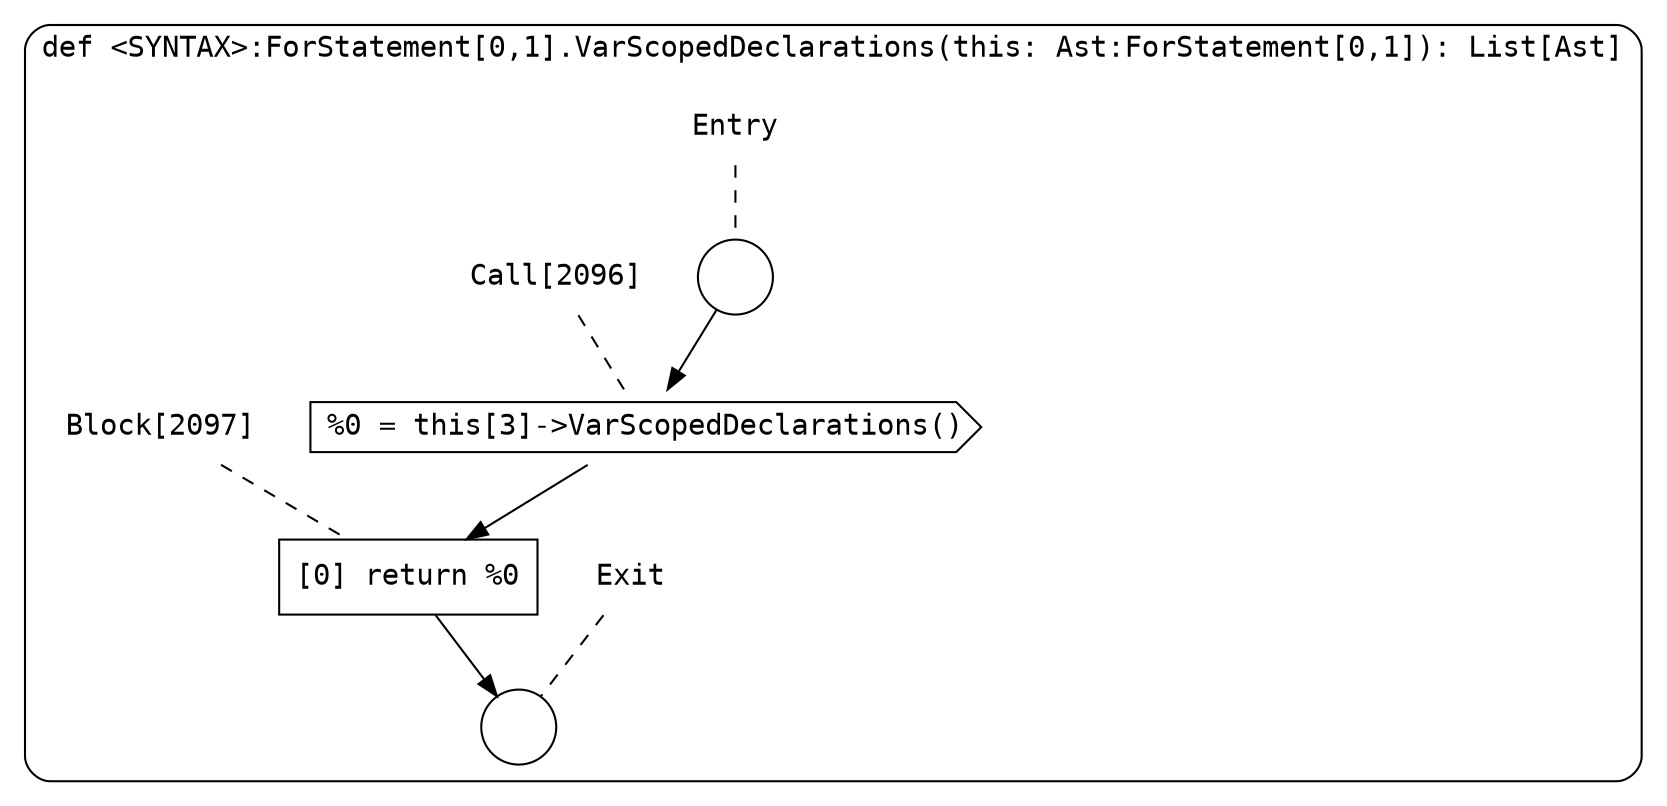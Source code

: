 digraph {
  graph [fontname = "Consolas"]
  node [fontname = "Consolas"]
  edge [fontname = "Consolas"]
  subgraph cluster405 {
    label = "def <SYNTAX>:ForStatement[0,1].VarScopedDeclarations(this: Ast:ForStatement[0,1]): List[Ast]"
    style = rounded
    cluster405_entry_name [shape=none, label=<<font color="black">Entry</font>>]
    cluster405_entry_name -> cluster405_entry [arrowhead=none, color="black", style=dashed]
    cluster405_entry [shape=circle label=" " color="black" fillcolor="white" style=filled]
    cluster405_entry -> node2096 [color="black"]
    cluster405_exit_name [shape=none, label=<<font color="black">Exit</font>>]
    cluster405_exit_name -> cluster405_exit [arrowhead=none, color="black", style=dashed]
    cluster405_exit [shape=circle label=" " color="black" fillcolor="white" style=filled]
    node2096_name [shape=none, label=<<font color="black">Call[2096]</font>>]
    node2096_name -> node2096 [arrowhead=none, color="black", style=dashed]
    node2096 [shape=cds, label=<<font color="black">%0 = this[3]-&gt;VarScopedDeclarations()</font>> color="black" fillcolor="white", style=filled]
    node2096 -> node2097 [color="black"]
    node2097_name [shape=none, label=<<font color="black">Block[2097]</font>>]
    node2097_name -> node2097 [arrowhead=none, color="black", style=dashed]
    node2097 [shape=box, label=<<font color="black">[0] return %0<BR ALIGN="LEFT"/></font>> color="black" fillcolor="white", style=filled]
    node2097 -> cluster405_exit [color="black"]
  }
}